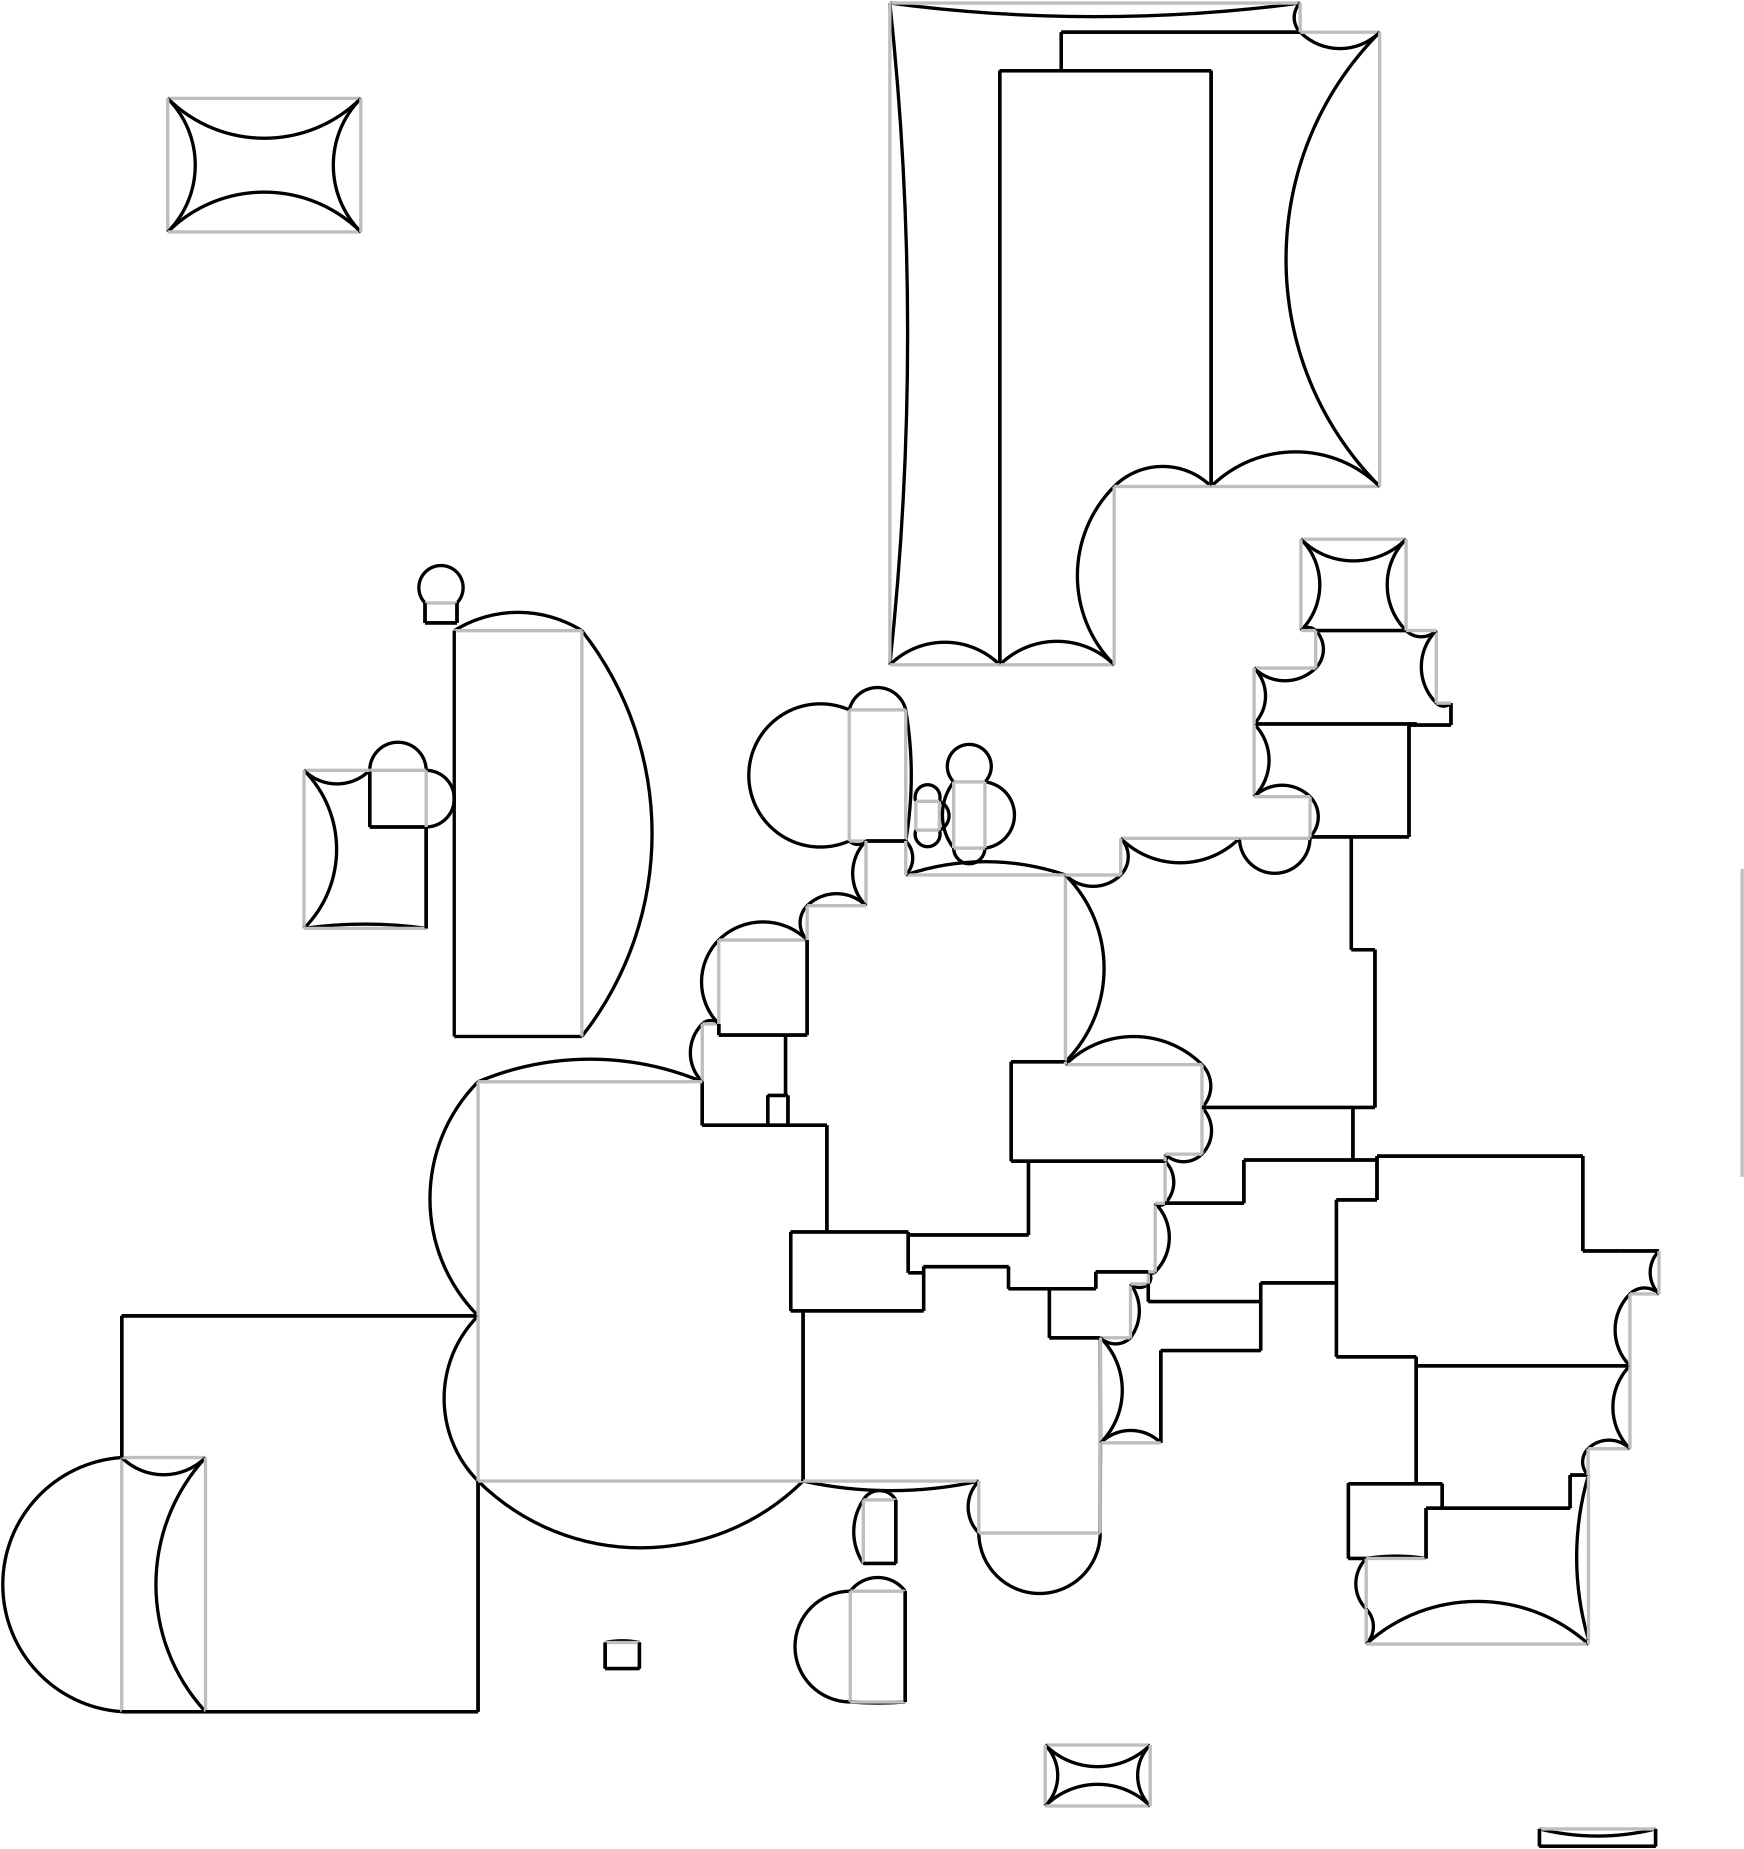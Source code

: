 <?xml version="1.0"?>
<!DOCTYPE ipe SYSTEM "ipe.dtd">
<ipe version="70005" creator="Ipe 7.1.1">
<info created="D:20110803231932" modified="D:20120926124458"/>
<ipestyle name="basic">
<pen name="heavier" value="0.8"/>
<pen name="fat" value="1.2"/>
<pen name="ultrafat" value="2"/>
<color name="red" value="1 0 0"/>
<color name="green" value="0 1 0"/>
<color name="blue" value="0 0 1"/>
<color name="yellow" value="1 1 0"/>
<color name="orange" value="1 0.647 0"/>
<color name="gold" value="1 0.843 0"/>
<color name="purple" value="0.627 0.125 0.941"/>
<color name="gray" value="0.745"/>
<color name="lightblue" value="0.678 0.847 0.902"/>
<color name="lightcyan" value="0.878 1 1"/>
<color name="lightgray" value="0.827"/>
<color name="lightgreen" value="0.565 0.933 0.565"/>
<color name="lightyellow" value="1 1 0.878"/>
<dashstyle name="dashed" value="[4] 0"/>
<dashstyle name="dotted" value="[1 3] 0"/>
<dashstyle name="dash dotted" value="[4 2 1 2] 0"/>
<dashstyle name="dash dot dotted" value="[4 2 1 2 1 2] 0"/>
</ipestyle>
<page>
<layer name="alpha"/>
<layer name="beta"/>
<view layers="alpha beta" active="beta"/>
<path layer="beta" stroke="black" pen="fat">
10.823 51.0444 m
40.9729 51.0444 l
</path>
<path stroke="black" pen="fat">
120.001 450.159 m
120.001 443.004 l
</path>
<path stroke="black" pen="fat">
120.001 443.004 m
131.508 443.004 l
</path>
<path stroke="black" pen="fat">
131.508 443.004 m
131.508 450.159 l
</path>
<path stroke="black" pen="fat">
139.103 193.527 m
10.823 193.527 l
</path>
<path stroke="black" pen="fat">
10.823 193.527 m
10.823 142.538 l
</path>
<path stroke="black" pen="fat">
40.9729 51.0444 m
139.103 51.0444 l
</path>
<path stroke="black" pen="fat">
139.103 51.0444 m
139.103 134.065 l
</path>
<path stroke="black" pen="fat">
184.868 75.9246 m
184.868 66.5732 l
</path>
<path stroke="black" pen="fat">
184.868 66.5732 m
197.194 66.5732 l
</path>
<path stroke="black" pen="fat">
197.194 66.5732 m
197.194 75.9246 l
</path>
<path stroke="black" pen="fat">
277.796 104.388 m
289.459 104.388 l
</path>
<path stroke="black" pen="fat">
289.459 104.388 m
289.459 127.269 l
</path>
<path stroke="black" pen="fat">
292.888 54.5286 m
292.888 94.4125 l
</path>
<path stroke="black" pen="fat">
10.823 51.0444 m
45.8462 0 0 -45.8462 13.8423 96.7911 10.823 142.538 a
</path>
<path layer="alpha" stroke="gray" pen="fat">
10.823 51.0444 m
10.823 142.538 l
</path>
<path layer="beta" stroke="black" pen="fat">
40.9729 51.0444 m
10.823 51.0444 l
</path>
<path stroke="black" pen="fat">
100.094 369.529 m
120.425 369.529 l
</path>
<path stroke="black" pen="fat">
100.094 389.925 m
100.094 369.529 l
</path>
<path stroke="black" pen="fat">
120.425 369.529 m
120.425 333.024 l
</path>
<path stroke="black" pen="fat">
120.425 369.529 m
100.094 369.529 l
</path>
<path stroke="black" pen="fat">
100.094 369.529 m
100.094 389.925 l
</path>
<path stroke="black" pen="fat">
100.094 389.925 m
10.1659 0 0 -10.1659 110.26 389.878 120.425 389.925 a
</path>
<path layer="alpha" stroke="gray" pen="fat">
100.094 389.925 m
120.425 389.925 l
</path>
<path layer="beta" stroke="black" pen="fat">
120.425 389.925 m
10.1986 0 0 -10.1986 120.345 379.727 120.425 369.529 a
</path>
<path layer="alpha" stroke="gray" pen="fat">
120.425 389.925 m
120.425 369.529 l
</path>
<path layer="beta" stroke="black" pen="fat">
120.001 450.159 m
-7.97745 0 0 7.97745 125.755 455.685 131.508 450.159 a
</path>
<path layer="alpha" stroke="gray" pen="fat">
120.001 450.159 m
131.508 450.159 l
</path>
<path layer="beta" stroke="black" pen="fat">
120.001 443.004 m
120.001 450.159 l
</path>
<path stroke="black" pen="fat">
131.508 443.004 m
120.001 443.004 l
</path>
<path stroke="black" pen="fat">
131.508 450.159 m
131.508 443.004 l
</path>
<path stroke="black" pen="fat">
40.9729 142.538 m
21.3927 0 0 -21.3927 25.8979 157.717 10.823 142.538 a
</path>
<path layer="alpha" stroke="gray" pen="fat">
40.9729 142.538 m
10.823 142.538 l
</path>
<path layer="beta" stroke="black" pen="fat">
40.9729 51.0444 m
67.5689 0 0 -67.5689 90.7001 96.7911 40.9729 142.538 a
</path>
<path layer="alpha" stroke="gray" pen="fat">
40.9729 51.0444 m
40.9729 142.538 l
</path>
<path layer="beta" stroke="black" pen="fat">
10.823 193.527 m
139.103 193.527 l
</path>
<path stroke="black" pen="fat">
10.823 142.538 m
10.823 193.527 l
</path>
<path stroke="black" pen="fat">
139.103 51.0444 m
40.9729 51.0444 l
</path>
<path stroke="black" pen="fat">
139.103 134.065 m
139.103 51.0444 l
</path>
<path stroke="black" pen="fat">
130.527 440.205 m
43.2854 0 0 -43.2854 153.495 403.516 176.463 440.205 a
</path>
<path layer="alpha" stroke="gray" pen="fat">
130.527 440.205 m
176.463 440.205 l
</path>
<path stroke="black" pen="fat">
130.527 294.112 m
130.527 440.205 l
</path>
<path stroke="black" pen="fat">
176.463 294.112 m
130.527 294.112 l
</path>
<path layer="beta" stroke="black" pen="fat">
176.463 440.205 m
118.193 0 0 -118.193 83.5445 367.158 176.463 294.112 a
</path>
<path layer="alpha" stroke="gray" pen="fat">
176.463 440.205 m
176.463 294.112 l
</path>
<path layer="beta" stroke="black" pen="fat">
184.868 75.9246 m
29.8627 0 0 -29.8627 191.031 46.7047 197.194 75.9246 a
</path>
<path layer="alpha" stroke="gray" pen="fat">
184.868 75.9246 m
197.194 75.9246 l
</path>
<path layer="beta" stroke="black" pen="fat">
184.868 66.5732 m
184.868 75.9246 l
</path>
<path stroke="black" pen="fat">
197.194 66.5732 m
184.868 66.5732 l
</path>
<path stroke="black" pen="fat">
197.194 75.9246 m
197.194 66.5732 l
</path>
<path stroke="black" pen="fat">
225.759 294.61 m
249.788 294.61 l
</path>
<path stroke="black" pen="fat">
225.759 298.641 m
225.759 294.61 l
</path>
<path stroke="black" pen="fat">
219.821 298.641 m
4.20521 0 0 -4.20521 222.79 295.663 225.759 298.641 a
</path>
<path layer="alpha" stroke="gray" pen="fat">
219.821 298.641 m
225.759 298.641 l
</path>
<path layer="beta" stroke="black" pen="fat">
219.821 277.81 m
14.7646 0 0 -14.7646 230.285 288.226 219.821 298.641 a
</path>
<path layer="alpha" stroke="gray" pen="fat">
219.821 277.81 m
219.821 298.641 l
</path>
<path layer="beta" stroke="black" pen="fat">
219.821 262.137 m
219.821 277.81 l
</path>
<path stroke="black" pen="fat">
243.377 262.137 m
219.821 262.137 l
</path>
<path stroke="black" pen="fat">
243.377 272.887 m
243.377 262.137 l
</path>
<path stroke="black" pen="fat">
249.788 272.887 m
243.377 272.887 l
</path>
<path stroke="black" pen="fat">
249.788 294.61 m
249.788 272.887 l
</path>
<path stroke="black" pen="fat">
243.377 262.137 m
243.377 272.887 l
</path>
<path stroke="black" pen="fat">
243.377 272.887 m
249.788 272.887 l
</path>
<path stroke="black" pen="fat">
249.788 272.887 m
250.649 272.887 l
</path>
<path stroke="black" pen="fat">
250.649 272.887 m
250.649 262.137 l
</path>
<path stroke="black" pen="fat">
250.649 262.137 m
243.377 262.137 l
</path>
<path stroke="black" pen="fat">
249.788 294.61 m
225.759 294.61 l
</path>
<path stroke="black" pen="fat">
225.759 294.61 m
225.759 298.641 l
</path>
<path stroke="black" pen="fat">
225.759 328.832 m
22.6336 0 0 -22.6336 241.665 312.729 257.57 328.832 a
</path>
<path layer="alpha" stroke="gray" pen="fat">
225.759 328.832 m
257.57 328.832 l
</path>
<path layer="beta" stroke="black" pen="fat">
225.759 298.641 m
21.4421 0 0 -21.4421 240.988 313.737 225.759 328.832 a
</path>
<path layer="alpha" stroke="gray" pen="fat">
225.759 298.641 m
225.759 328.832 l
</path>
<path layer="beta" stroke="black" pen="fat">
257.57 294.61 m
249.788 294.61 l
</path>
<path stroke="black" pen="fat">
257.57 328.832 m
257.57 294.61 l
</path>
<path stroke="black" pen="fat">
139.103 134.065 m
42.2668 0 0 -42.2668 169.146 163.796 139.103 193.527 a
</path>
<path layer="alpha" stroke="gray" pen="fat">
139.103 134.065 m
139.103 193.527 l
</path>
<path layer="beta" stroke="black" pen="fat">
219.821 277.81 m
219.821 262.137 l
</path>
<path stroke="black" pen="fat">
219.821 262.137 m
243.377 262.137 l
</path>
<path stroke="black" pen="fat">
243.377 262.137 m
250.649 262.137 l
</path>
<path stroke="black" pen="fat">
250.649 262.137 m
264.668 262.137 l
</path>
<path stroke="black" pen="fat">
264.668 262.137 m
264.668 223.749 l
</path>
<path stroke="black" pen="fat">
139.103 277.81 m
104.249 0 0 -104.249 179.462 181.69 219.821 277.81 a
</path>
<path layer="alpha" stroke="gray" pen="fat">
139.103 277.81 m
219.821 277.81 l
</path>
<path layer="beta" stroke="black" pen="fat">
139.103 193.527 m
59.9351 0 0 -59.9351 181.721 235.668 139.103 277.81 a
</path>
<path layer="alpha" stroke="gray" pen="fat">
139.103 193.527 m
139.103 277.81 l
</path>
<path layer="beta" stroke="black" pen="fat">
256.11 134.065 m
83.1878 0 0 -83.1878 197.607 193.205 139.103 134.065 a
</path>
<path layer="alpha" stroke="gray" pen="fat">
256.11 134.065 m
139.103 134.065 l
</path>
<path layer="beta" stroke="black" pen="fat">
256.11 195.36 m
256.11 134.065 l
</path>
<path stroke="black" pen="fat">
251.638 195.36 m
256.11 195.36 l
</path>
<path stroke="black" pen="fat">
251.638 223.749 m
251.638 195.36 l
</path>
<path stroke="black" pen="fat">
264.668 223.749 m
251.638 223.749 l
</path>
<path stroke="black" pen="fat">
277.796 127.269 m
6.71366 0 0 -6.71366 283.628 123.942 289.459 127.269 a
</path>
<path layer="alpha" stroke="gray" pen="fat">
277.796 127.269 m
289.459 127.269 l
</path>
<path layer="beta" stroke="black" pen="fat">
277.796 104.388 m
20.6713 0 0 -20.6713 295.013 115.829 277.796 127.269 a
</path>
<path layer="alpha" stroke="gray" pen="fat">
277.796 104.388 m
277.796 127.269 l
</path>
<path layer="beta" stroke="black" pen="fat">
289.459 104.388 m
277.796 104.388 l
</path>
<path stroke="black" pen="fat">
289.459 127.269 m
289.459 104.388 l
</path>
<path stroke="black" pen="fat">
273.093 94.4125 m
12.38 0 0 -12.38 282.991 86.9753 292.888 94.4125 a
</path>
<path layer="alpha" stroke="gray" pen="fat">
273.093 94.4125 m
292.888 94.4125 l
</path>
<path layer="beta" stroke="black" pen="fat">
273.093 54.5286 m
19.942 0 0 -19.942 273.13 74.4706 273.093 94.4125 a
</path>
<path layer="alpha" stroke="gray" pen="fat">
273.093 54.5286 m
273.093 94.4125 l
</path>
<path layer="beta" stroke="black" pen="fat">
292.888 54.5286 m
128.013 0 0 -128.013 282.991 182.159 273.093 54.5286 a
</path>
<path layer="alpha" stroke="gray" pen="fat">
292.888 54.5286 m
273.093 54.5286 l
</path>
<path layer="beta" stroke="black" pen="fat">
292.888 94.4125 m
292.888 54.5286 l
</path>
<path stroke="black" pen="fat">
272.72 411.689 m
10.4516 0 0 -10.4516 282.892 409.286 293.063 411.689 a
</path>
<path layer="alpha" stroke="gray" pen="fat">
272.72 411.689 m
293.063 411.689 l
</path>
<path layer="beta" stroke="black" pen="fat">
272.72 364.485 m
-25.7832 0 0 25.7832 262.341 388.087 272.72 411.689 a
</path>
<path layer="alpha" stroke="gray" pen="fat">
272.72 364.485 m
272.72 411.689 l
</path>
<path layer="beta" stroke="black" pen="fat">
278.746 364.485 m
4.28111 0 0 -4.28111 275.733 367.527 272.72 364.485 a
</path>
<path layer="alpha" stroke="gray" pen="fat">
278.746 364.485 m
272.72 364.485 l
</path>
<path layer="beta" stroke="black" pen="fat">
293.063 411.689 m
140.358 0 0 -140.358 154.704 388.087 293.063 364.485 a
</path>
<path layer="alpha" stroke="gray" pen="fat">
293.063 411.689 m
293.063 364.485 l
</path>
<path layer="beta" stroke="black" pen="fat">
293.063 364.485 m
278.746 364.485 l
</path>
<path stroke="black" pen="fat">
256.11 195.36 m
251.638 195.36 l
</path>
<path stroke="black" pen="fat">
251.638 195.36 m
251.638 223.749 l
</path>
<path stroke="black" pen="fat">
251.638 223.749 m
264.668 223.749 l
</path>
<path stroke="black" pen="fat">
293.966 209.063 m
299.492 209.063 l
</path>
<path stroke="black" pen="fat">
293.966 222.672 m
293.966 209.063 l
</path>
<path stroke="black" pen="fat">
293.966 223.749 m
293.966 222.672 l
</path>
<path stroke="black" pen="fat">
264.668 223.749 m
293.966 223.749 l
</path>
<path stroke="black" pen="fat">
299.492 195.36 m
256.11 195.36 l
</path>
<path stroke="black" pen="fat">
299.492 209.063 m
299.492 195.36 l
</path>
<path stroke="black" pen="fat">
296.691 378.771 m
-4.49029 0 0 4.49029 300.93 380.253 305.169 378.771 a
</path>
<path layer="alpha" stroke="gray" pen="fat">
296.691 378.771 m
305.169 378.771 l
</path>
<path stroke="gray" pen="fat">
296.691 368.403 m
296.691 378.771 l
</path>
<path layer="beta" stroke="black" pen="fat">
305.169 368.403 m
-4.49029 0 0 4.49029 300.93 366.922 296.691 368.403 a
</path>
<path layer="alpha" stroke="gray" pen="fat">
305.169 368.403 m
296.691 368.403 l
</path>
<path layer="beta" stroke="black" pen="fat">
305.169 378.771 m
5.59566 0 0 -5.59566 303.062 373.587 305.169 368.403 a
</path>
<path layer="alpha" stroke="gray" pen="fat">
305.169 378.771 m
305.169 368.403 l
</path>
<path layer="beta" stroke="black" pen="fat">
310.314 385.768 m
-7.92464 0 0 7.92464 315.943 391.347 321.571 385.768 a
</path>
<path layer="alpha" stroke="gray" pen="fat">
310.314 385.768 m
321.571 385.768 l
</path>
<path layer="beta" stroke="black" pen="fat">
310.314 361.919 m
19.5769 0 0 -19.5769 325.84 373.843 310.314 385.768 a
</path>
<path layer="alpha" stroke="gray" pen="fat">
310.314 361.919 m
310.314 385.768 l
</path>
<path layer="beta" stroke="black" pen="fat">
321.571 361.919 m
5.62845 0 0 -5.62845 315.943 361.922 310.314 361.919 a
</path>
<path layer="alpha" stroke="gray" pen="fat">
321.571 361.919 m
310.314 361.919 l
</path>
<path layer="beta" stroke="black" pen="fat">
321.571 385.768 m
12.0029 0 0 -12.0029 320.203 373.843 321.571 361.919 a
</path>
<path layer="alpha" stroke="gray" pen="fat">
321.571 385.768 m
321.571 361.919 l
</path>
<path layer="beta" stroke="black" pen="fat">
249.788 272.887 m
249.788 294.61 l
</path>
<path stroke="black" pen="fat">
250.649 272.887 m
249.788 272.887 l
</path>
<path stroke="black" pen="fat">
250.649 262.137 m
250.649 272.887 l
</path>
<path stroke="black" pen="fat">
249.788 294.61 m
257.57 294.61 l
</path>
<path stroke="black" pen="fat">
257.57 294.61 m
257.57 328.832 l
</path>
<path stroke="black" pen="fat">
264.668 262.137 m
250.649 262.137 l
</path>
<path stroke="black" pen="fat">
264.668 223.749 m
264.668 262.137 l
</path>
<path stroke="black" pen="fat">
278.746 364.485 m
293.063 364.485 l
</path>
<path stroke="black" pen="fat">
293.966 222.672 m
293.966 223.749 l
</path>
<path stroke="black" pen="fat">
293.966 223.749 m
264.668 223.749 l
</path>
<path stroke="black" pen="fat">
293.063 352.243 m
88.511 0 0 -88.511 321.808 268.529 350.552 352.243 a
</path>
<path layer="alpha" stroke="gray" pen="fat">
293.063 352.243 m
350.552 352.243 l
</path>
<path layer="beta" stroke="black" pen="fat">
293.063 364.485 m
8.71215 0 0 -8.71215 286.864 358.364 293.063 352.243 a
</path>
<path layer="alpha" stroke="gray" pen="fat">
293.063 364.485 m
293.063 352.243 l
</path>
<path layer="beta" stroke="black" pen="fat">
278.746 341.185 m
16.5443 0 0 -16.5443 290.493 352.835 278.746 364.485 a
</path>
<path layer="alpha" stroke="gray" pen="fat">
278.746 341.185 m
278.746 364.485 l
</path>
<path layer="beta" stroke="black" pen="fat">
257.57 341.185 m
15.0772 0 0 -15.0772 268.158 330.451 278.746 341.185 a
</path>
<path layer="alpha" stroke="gray" pen="fat">
257.57 341.185 m
278.746 341.185 l
</path>
<path layer="beta" stroke="black" pen="fat">
257.57 328.832 m
8.78512 0 0 -8.78512 263.818 335.008 257.57 341.185 a
</path>
<path layer="alpha" stroke="gray" pen="fat">
257.57 328.832 m
257.57 341.185 l
</path>
<path layer="beta" stroke="black" pen="fat">
337.248 222.672 m
293.966 222.672 l
</path>
<path stroke="black" pen="fat">
337.248 249.207 m
337.248 222.672 l
</path>
<path stroke="black" pen="fat">
331.045 249.207 m
337.248 249.207 l
</path>
<path stroke="black" pen="fat">
331.045 285.011 m
331.045 249.207 l
</path>
<path stroke="black" pen="fat">
350.552 285.011 m
331.045 285.011 l
</path>
<path stroke="black" pen="fat">
350.552 352.243 m
47.5684 0 0 -47.5684 316.896 318.627 350.552 285.011 a
</path>
<path layer="alpha" stroke="gray" pen="fat">
350.552 352.243 m
350.552 285.011 l
</path>
<path layer="beta" stroke="black" pen="fat">
256.11 134.065 m
256.11 195.36 l
</path>
<path stroke="black" pen="fat">
256.11 195.36 m
299.492 195.36 l
</path>
<path stroke="black" pen="fat">
299.492 195.36 m
299.492 209.063 l
</path>
<path stroke="black" pen="fat">
344.788 185.644 m
363.075 185.644 l
</path>
<path stroke="black" pen="fat">
344.788 203.326 m
344.788 185.644 l
</path>
<path stroke="black" pen="fat">
330.055 203.326 m
344.788 203.326 l
</path>
<path stroke="black" pen="fat">
330.055 211.258 m
330.055 203.326 l
</path>
<path stroke="black" pen="fat">
299.492 211.258 m
330.055 211.258 l
</path>
<path stroke="black" pen="fat">
299.492 209.063 m
299.492 211.258 l
</path>
<path stroke="black" pen="fat">
319.378 134.065 m
146.558 0 0 -146.558 287.744 277.168 256.11 134.065 a
</path>
<path layer="alpha" stroke="gray" pen="fat">
319.378 134.065 m
256.11 134.065 l
</path>
<path layer="beta" stroke="black" pen="fat">
319.378 115.362 m
13.2709 0 0 -13.2709 328.794 124.714 319.378 134.065 a
</path>
<path layer="alpha" stroke="gray" pen="fat">
319.378 115.362 m
319.378 134.065 l
</path>
<path layer="beta" stroke="black" pen="fat">
363.075 115.362 m
21.8486 0 0 -21.8486 341.226 115.441 319.378 115.362 a
</path>
<path layer="alpha" stroke="gray" pen="fat">
363.075 115.362 m
319.378 115.362 l
</path>
<path layer="beta" stroke="black" pen="fat">
363.075 185.644 m
6236.23 0 0 -6236.23 -5873.05 150.503 363.075 115.362 a
</path>
<path layer="alpha" stroke="gray" pen="fat">
363.075 185.644 m
363.075 115.362 l
</path>
<path layer="beta" stroke="black" pen="fat">
363.075 185.644 m
344.788 185.644 l
</path>
<path stroke="black" pen="fat">
344.788 185.644 m
344.788 203.326 l
</path>
<path stroke="black" pen="fat">
361.471 209.366 m
380.404 209.366 l
</path>
<path stroke="black" pen="fat">
361.471 203.326 m
361.471 209.366 l
</path>
<path stroke="black" pen="fat">
344.788 203.326 m
361.471 203.326 l
</path>
<path stroke="black" pen="fat">
363.207 185.644 m
-0.0714694 0 0 0.0714694 363.141 185.617 363.075 185.644 a
</path>
<path layer="alpha" stroke="gray" pen="fat">
363.207 185.644 m
363.075 185.644 l
</path>
<path layer="beta" stroke="black" pen="fat">
373.973 185.644 m
7.66665 0 0 -7.66665 368.59 191.103 363.207 185.644 a
</path>
<path layer="alpha" stroke="gray" pen="fat">
373.973 185.644 m
363.207 185.644 l
</path>
<path layer="beta" stroke="black" pen="fat">
373.973 205.052 m
16.3525 0 0 -16.3525 360.811 195.348 373.973 185.644 a
</path>
<path layer="alpha" stroke="gray" pen="fat">
373.973 205.052 m
373.973 185.644 l
</path>
<path layer="beta" stroke="black" pen="fat">
380.404 205.052 m
4.55456 0 0 -4.55456 377.189 208.277 373.973 205.052 a
</path>
<path layer="alpha" stroke="gray" pen="fat">
380.404 205.052 m
373.973 205.052 l
</path>
<path layer="beta" stroke="black" pen="fat">
380.404 209.366 m
3.05231 0 0 -3.05231 378.245 207.209 380.404 205.052 a
</path>
<path layer="alpha" stroke="gray" pen="fat">
380.404 209.366 m
380.404 205.052 l
</path>
<path layer="beta" stroke="black" pen="fat">
299.492 209.063 m
293.966 209.063 l
</path>
<path stroke="black" pen="fat">
293.966 209.063 m
293.966 222.672 l
</path>
<path stroke="black" pen="fat">
293.966 222.672 m
337.248 222.672 l
</path>
<path stroke="black" pen="fat">
337.248 222.672 m
337.248 249.207 l
</path>
<path stroke="black" pen="fat">
344.788 203.326 m
330.055 203.326 l
</path>
<path stroke="black" pen="fat">
330.055 203.326 m
330.055 211.258 l
</path>
<path stroke="black" pen="fat">
330.055 211.258 m
299.492 211.258 l
</path>
<path stroke="black" pen="fat">
299.492 211.258 m
299.492 209.063 l
</path>
<path stroke="black" pen="fat">
380.404 209.366 m
361.471 209.366 l
</path>
<path stroke="black" pen="fat">
361.471 209.366 m
361.471 203.326 l
</path>
<path stroke="black" pen="fat">
361.471 203.326 m
344.788 203.326 l
</path>
<path stroke="black" pen="fat">
337.248 249.207 m
386.431 249.207 l
</path>
<path stroke="black" pen="fat">
382.859 209.366 m
1.74062 0 0 -1.74062 381.631 210.6 380.404 209.366 a
</path>
<path layer="alpha" stroke="gray" pen="fat">
382.859 209.366 m
380.404 209.366 l
</path>
<path layer="beta" stroke="black" pen="fat">
382.859 234.082 m
17.541 0 0 -17.541 370.41 221.724 382.859 209.366 a
</path>
<path layer="alpha" stroke="gray" pen="fat">
382.859 234.082 m
382.859 209.366 l
</path>
<path layer="beta" stroke="black" pen="fat">
386.431 234.082 m
2.52812 0 0 -2.52812 384.645 235.871 382.859 234.082 a
</path>
<path layer="alpha" stroke="gray" pen="fat">
386.431 234.082 m
382.859 234.082 l
</path>
<path layer="beta" stroke="black" pen="fat">
386.431 249.207 m
10.7069 0 0 -10.7069 378.852 241.645 386.431 234.082 a
</path>
<path layer="alpha" stroke="gray" pen="fat">
386.431 249.207 m
386.431 234.082 l
</path>
<path layer="beta" stroke="black" pen="fat">
337.248 249.207 m
331.045 249.207 l
</path>
<path stroke="black" pen="fat">
331.045 249.207 m
331.045 285.011 l
</path>
<path stroke="black" pen="fat">
331.045 285.011 m
350.552 285.011 l
</path>
<path stroke="black" pen="fat">
386.431 249.207 m
337.248 249.207 l
</path>
<path stroke="black" pen="fat">
350.552 283.981 m
34.9011 0 0 -34.9011 375.127 259.199 399.702 283.981 a
</path>
<path layer="alpha" stroke="gray" pen="fat">
350.552 283.981 m
399.702 283.981 l
</path>
<path layer="beta" stroke="black" pen="fat">
350.552 285.011 m
0.728799 0 0 -0.728799 350.037 284.496 350.552 283.981 a
</path>
<path layer="alpha" stroke="gray" pen="fat">
350.552 285.011 m
350.552 283.981 l
</path>
<path layer="beta" stroke="black" pen="fat">
399.702 283.981 m
10.9275 0 0 -10.9275 391.965 276.265 399.702 268.548 a
</path>
<path layer="alpha" stroke="gray" pen="fat">
399.702 283.981 m
399.702 268.548 l
</path>
<path layer="beta" stroke="black" pen="fat">
386.431 251.768 m
1.81984 0 0 -1.81984 385.138 250.488 386.431 249.207 a
</path>
<path layer="alpha" stroke="gray" pen="fat">
386.431 251.768 m
386.431 249.207 l
</path>
<path layer="beta" stroke="black" pen="fat">
399.702 251.768 m
9.385 0 0 -9.385 393.066 258.405 386.431 251.768 a
</path>
<path layer="alpha" stroke="gray" pen="fat">
399.702 251.768 m
386.431 251.768 l
</path>
<path layer="beta" stroke="black" pen="fat">
399.702 268.548 m
11.9152 0 0 -11.9152 391.241 260.158 399.702 251.768 a
</path>
<path layer="alpha" stroke="gray" pen="fat">
399.702 268.548 m
399.702 251.768 l
</path>
<path layer="beta" stroke="black" pen="fat">
349.07 641.814 m
403.007 641.814 l
</path>
<path stroke="black" pen="fat">
403.007 641.814 m
403.007 492.108 l
</path>
<path stroke="black" pen="fat">
326.904 641.814 m
349.07 641.814 l
</path>
<path stroke="black" pen="fat">
326.904 427.907 m
326.904 641.814 l
</path>
<path stroke="black" pen="fat">
380.404 198.69 m
420.827 198.69 l
</path>
<path stroke="black" pen="fat">
380.404 205.052 m
380.404 198.69 l
</path>
<path stroke="black" pen="fat">
384.879 181.044 m
384.879 147.812 l
</path>
<path stroke="black" pen="fat">
420.827 181.044 m
384.879 181.044 l
</path>
<path stroke="black" pen="fat">
420.827 198.69 m
420.827 181.044 l
</path>
<path stroke="black" pen="fat">
384.879 147.812 m
384.879 181.044 l
</path>
<path stroke="black" pen="fat">
384.879 181.044 m
420.827 181.044 l
</path>
<path stroke="black" pen="fat">
349.07 641.814 m
326.904 641.814 l
</path>
<path stroke="black" pen="fat">
326.904 641.814 m
326.904 427.907 l
</path>
<path stroke="black" pen="fat">
349.07 655.657 m
349.07 641.814 l
</path>
<path stroke="black" pen="fat">
435.064 655.657 m
349.07 655.657 l
</path>
<path stroke="black" pen="fat">
399.702 268.548 m
454.041 268.548 l
</path>
<path stroke="black" pen="fat">
414.779 234.082 m
386.431 234.082 l
</path>
<path stroke="black" pen="fat">
414.779 249.636 m
414.779 234.082 l
</path>
<path stroke="black" pen="fat">
454.041 249.636 m
414.779 249.636 l
</path>
<path stroke="black" pen="fat">
454.041 268.548 m
454.041 249.636 l
</path>
<path stroke="black" pen="fat">
452.429 106.189 m
458.832 106.189 l
</path>
<path stroke="black" pen="fat">
452.429 133.096 m
452.429 106.189 l
</path>
<path stroke="black" pen="fat">
452.429 133.301 m
452.429 133.096 l
</path>
<path stroke="black" pen="fat">
454.041 268.548 m
399.702 268.548 l
</path>
<path stroke="black" pen="fat">
453.487 325.356 m
461.971 325.356 l
</path>
<path stroke="black" pen="fat">
453.487 365.969 m
453.487 325.356 l
</path>
<path stroke="black" pen="fat">
438.607 365.969 m
453.487 365.969 l
</path>
<path stroke="black" pen="fat">
461.971 268.548 m
454.041 268.548 l
</path>
<path stroke="black" pen="fat">
461.971 325.356 m
461.971 268.548 l
</path>
<path stroke="black" pen="fat">
420.827 198.69 m
380.404 198.69 l
</path>
<path stroke="black" pen="fat">
380.404 198.69 m
380.404 205.052 l
</path>
<path stroke="black" pen="fat">
386.431 234.082 m
414.779 234.082 l
</path>
<path stroke="black" pen="fat">
414.779 234.082 m
414.779 249.636 l
</path>
<path stroke="black" pen="fat">
414.779 249.636 m
454.041 249.636 l
</path>
<path stroke="black" pen="fat">
454.041 249.636 m
462.717 249.636 l
</path>
<path stroke="black" pen="fat">
420.827 205.403 m
420.827 198.69 l
</path>
<path stroke="black" pen="fat">
448.116 205.403 m
420.827 205.403 l
</path>
<path stroke="black" pen="fat">
448.116 235.299 m
448.116 205.403 l
</path>
<path stroke="black" pen="fat">
462.717 235.299 m
448.116 235.299 l
</path>
<path stroke="black" pen="fat">
462.717 249.636 m
462.717 235.299 l
</path>
<path stroke="black" pen="fat">
403.007 641.814 m
349.07 641.814 l
</path>
<path stroke="black" pen="fat">
403.007 492.108 m
403.007 641.814 l
</path>
<path stroke="black" pen="fat">
349.07 641.814 m
349.07 655.657 l
</path>
<path stroke="black" pen="fat">
349.07 655.657 m
435.064 655.657 l
</path>
<path stroke="black" pen="fat">
473.179 440.254 m
440.645 440.254 l
</path>
<path stroke="black" pen="fat">
420.827 181.044 m
420.827 198.69 l
</path>
<path stroke="black" pen="fat">
452.429 133.096 m
452.429 133.301 l
</path>
<path stroke="black" pen="fat">
420.827 198.69 m
420.827 205.403 l
</path>
<path stroke="black" pen="fat">
420.827 205.403 m
448.116 205.403 l
</path>
<path stroke="black" pen="fat">
448.116 178.789 m
476.834 178.789 l
</path>
<path stroke="black" pen="fat">
448.116 205.403 m
448.116 178.789 l
</path>
<path stroke="black" pen="fat">
476.834 178.789 m
476.834 175.56 l
</path>
<path stroke="black" pen="fat">
476.834 133.096 m
452.429 133.096 l
</path>
<path stroke="black" pen="fat">
476.834 175.56 m
476.834 133.096 l
</path>
<path stroke="black" pen="fat">
453.487 365.969 m
438.607 365.969 l
</path>
<path stroke="black" pen="fat">
418.464 406.627 m
477.002 406.627 l
</path>
<path stroke="black" pen="fat">
477.002 406.627 m
477.002 406.216 l
</path>
<path stroke="black" pen="fat">
474.224 365.969 m
453.487 365.969 l
</path>
<path stroke="black" pen="fat">
474.224 406.216 m
474.224 365.969 l
</path>
<path stroke="black" pen="fat">
477.002 406.216 m
474.224 406.216 l
</path>
<path stroke="black" pen="fat">
458.832 106.189 m
452.429 106.189 l
</path>
<path stroke="black" pen="fat">
452.429 106.189 m
452.429 133.096 l
</path>
<path stroke="black" pen="fat">
452.429 133.096 m
476.834 133.096 l
</path>
<path stroke="black" pen="fat">
476.834 133.096 m
486.197 133.096 l
</path>
<path stroke="black" pen="fat">
486.197 133.096 m
486.197 124.285 l
</path>
<path stroke="black" pen="fat">
480.371 124.285 m
480.371 106.189 l
</path>
<path stroke="black" pen="fat">
486.197 124.285 m
480.371 124.285 l
</path>
<path stroke="black" pen="fat">
440.645 440.254 m
473.179 440.254 l
</path>
<path stroke="black" pen="fat">
477.002 406.627 m
418.464 406.627 l
</path>
<path stroke="black" pen="fat">
477.002 406.216 m
477.002 406.627 l
</path>
<path stroke="black" pen="fat">
489.332 406.216 m
477.002 406.216 l
</path>
<path stroke="black" pen="fat">
489.332 414.121 m
489.332 406.216 l
</path>
<path stroke="black" pen="fat">
461.971 325.356 m
453.487 325.356 l
</path>
<path stroke="black" pen="fat">
453.487 325.356 m
453.487 365.969 l
</path>
<path stroke="black" pen="fat">
453.487 365.969 m
474.224 365.969 l
</path>
<path stroke="black" pen="fat">
474.224 365.969 m
474.224 406.216 l
</path>
<path stroke="black" pen="fat">
474.224 406.216 m
477.002 406.216 l
</path>
<path stroke="black" pen="fat">
477.002 406.216 m
489.332 406.216 l
</path>
<path stroke="black" pen="fat">
489.332 406.216 m
489.332 414.121 l
</path>
<path stroke="black" pen="fat">
458.832 87.9914 m
12.9358 0 0 -12.9358 468.027 97.0903 458.832 106.189 a
</path>
<path layer="alpha" stroke="gray" pen="fat">
458.832 87.9914 m
458.832 106.189 l
</path>
<path layer="beta" stroke="black" pen="fat">
458.832 106.189 m
68.0298 0 0 -68.0298 469.602 39.0171 480.371 106.189 a
</path>
<path layer="alpha" stroke="gray" pen="fat">
458.832 106.189 m
480.371 106.189 l
</path>
<path layer="beta" stroke="black" pen="fat">
480.371 106.189 m
480.371 124.285 l
</path>
<path stroke="black" pen="fat">
480.371 124.285 m
486.197 124.285 l
</path>
<path stroke="black" pen="fat">
532.236 136.231 m
538.695 136.231 l
</path>
<path stroke="black" pen="fat">
532.236 124.285 m
532.236 136.231 l
</path>
<path stroke="black" pen="fat">
486.197 124.285 m
532.236 124.285 l
</path>
<path stroke="black" pen="fat">
536.801 251.044 m
514.209 251.044 l
</path>
<path stroke="black" pen="fat">
536.801 216.903 m
536.801 251.044 l
</path>
<path stroke="black" pen="fat">
550.396 216.903 m
536.801 216.903 l
</path>
<path stroke="black" pen="fat">
476.834 133.096 m
476.834 175.56 l
</path>
<path stroke="black" pen="fat">
486.197 133.096 m
476.834 133.096 l
</path>
<path stroke="black" pen="fat">
486.197 124.285 m
486.197 133.096 l
</path>
<path stroke="black" pen="fat">
538.695 136.231 m
532.236 136.231 l
</path>
<path stroke="black" pen="fat">
532.236 136.231 m
532.236 124.285 l
</path>
<path stroke="black" pen="fat">
532.236 124.285 m
486.197 124.285 l
</path>
<path stroke="black" pen="fat">
476.834 175.56 m
553.78 175.56 l
</path>
<path stroke="black" pen="fat">
521.205 2.5632 m
521.205 8.8264 l
</path>
<path stroke="black" pen="fat">
562.992 2.5632 m
521.205 2.5632 l
</path>
<path stroke="black" pen="fat">
562.992 8.8264 m
562.992 2.5632 l
</path>
<path stroke="black" pen="fat">
448.116 205.403 m
448.116 235.299 l
</path>
<path stroke="black" pen="fat">
448.116 235.299 m
462.717 235.299 l
</path>
<path stroke="black" pen="fat">
462.717 235.299 m
462.717 249.636 l
</path>
<path stroke="black" pen="fat">
476.834 178.789 m
448.116 178.789 l
</path>
<path stroke="black" pen="fat">
448.116 178.789 m
448.116 205.403 l
</path>
<path stroke="black" pen="fat">
476.834 175.56 m
476.834 178.789 l
</path>
<path stroke="black" pen="fat">
514.209 251.044 m
536.801 251.044 l
</path>
<path stroke="black" pen="fat">
536.801 251.044 m
536.801 216.903 l
</path>
<path stroke="black" pen="fat">
536.801 216.903 m
550.396 216.903 l
</path>
<path stroke="black" pen="fat">
553.78 175.56 m
476.834 175.56 l
</path>
<path stroke="black" pen="fat">
550.396 216.903 m
564.248 216.903 l
</path>
<path stroke="black" pen="fat">
462.717 251.044 m
514.209 251.044 l
</path>
<path stroke="black" pen="fat">
462.717 249.636 m
462.717 251.044 l
</path>
<path stroke="black" pen="fat">
454.041 249.636 m
454.041 268.548 l
</path>
<path stroke="black" pen="fat">
454.041 268.548 m
461.971 268.548 l
</path>
<path stroke="black" pen="fat">
461.971 268.548 m
461.971 325.356 l
</path>
<path stroke="black" pen="fat">
462.717 249.636 m
454.041 249.636 l
</path>
<path stroke="black" pen="fat">
564.248 216.903 m
550.396 216.903 l
</path>
<path stroke="black" pen="fat">
514.209 251.044 m
462.717 251.044 l
</path>
<path stroke="black" pen="fat">
462.717 251.044 m
462.717 249.636 l
</path>
<path stroke="black" pen="fat">
96.909 631.81 m
49.3387 0 0 -49.3387 62.1387 666.814 27.3684 631.81 a
</path>
<path layer="alpha" stroke="gray" pen="fat">
96.909 631.81 m
27.3684 631.81 l
</path>
<path layer="beta" stroke="black" pen="fat">
27.3684 631.81 m
34.0656 0 0 -34.0656 3.22195 607.78 27.3684 583.751 a
</path>
<path layer="alpha" stroke="gray" pen="fat">
27.3684 631.81 m
27.3684 583.751 l
</path>
<path layer="beta" stroke="black" pen="fat">
27.3684 583.751 m
49.3387 0 0 -49.3387 62.1387 548.746 96.909 583.751 a
</path>
<path layer="alpha" stroke="gray" pen="fat">
27.3684 583.751 m
96.909 583.751 l
</path>
<path layer="beta" stroke="black" pen="fat">
96.909 583.751 m
34.0656 0 0 -34.0656 121.055 607.78 96.909 631.81 a
</path>
<path layer="alpha" stroke="gray" pen="fat">
96.909 583.751 m
96.909 631.81 l
</path>
<path layer="beta" stroke="black" pen="fat">
100.094 389.925 m
16.7528 0 0 -16.7528 88.2606 401.784 76.4275 389.925 a
</path>
<path layer="alpha" stroke="gray" pen="fat">
100.094 389.925 m
76.4275 389.925 l
</path>
<path layer="beta" stroke="black" pen="fat">
76.4275 389.925 m
40.3251 0 0 -40.3251 47.8497 361.475 76.4275 333.024 a
</path>
<path layer="alpha" stroke="gray" pen="fat">
76.4275 389.925 m
76.4275 333.024 l
</path>
<path layer="beta" stroke="black" pen="fat">
76.4275 333.024 m
157.589 0 0 -157.589 98.4264 176.979 120.425 333.024 a
</path>
<path layer="alpha" stroke="gray" pen="fat">
76.4275 333.024 m
120.425 333.024 l
</path>
<path layer="beta" stroke="black" pen="fat">
120.425 333.024 m
120.425 369.529 l
</path>
<path stroke="black" pen="fat">
381.063 39.0562 m
26.7688 0 0 -26.7688 362.163 58.013 343.263 39.0562 a
</path>
<path layer="alpha" stroke="gray" pen="fat">
381.063 39.0562 m
343.263 39.0562 l
</path>
<path layer="beta" stroke="black" pen="fat">
343.263 39.0562 m
15.6177 0 0 -15.6177 332.165 28.068 343.263 17.0797 a
</path>
<path layer="alpha" stroke="gray" pen="fat">
343.263 39.0562 m
343.263 17.0797 l
</path>
<path layer="beta" stroke="black" pen="fat">
343.263 17.0797 m
26.7688 0 0 -26.7688 362.163 -1.87711 381.063 17.0797 a
</path>
<path layer="alpha" stroke="gray" pen="fat">
343.263 17.0797 m
381.063 17.0797 l
</path>
<path layer="beta" stroke="black" pen="fat">
381.063 17.0797 m
15.6177 0 0 -15.6177 392.161 28.068 381.063 39.0562 a
</path>
<path layer="alpha" stroke="gray" pen="fat">
381.063 17.0797 m
381.063 39.0562 l
</path>
<path layer="beta" stroke="black" pen="fat">
326.904 427.907 m
29.2972 0 0 -29.2972 347.498 407.069 368.091 427.907 a
</path>
<path layer="alpha" stroke="gray" pen="fat">
326.904 427.907 m
368.091 427.907 l
</path>
<path layer="beta" stroke="black" pen="fat">
368.091 427.907 m
45.5412 0 0 -45.5412 400.395 460.008 368.091 492.108 a
</path>
<path layer="alpha" stroke="gray" pen="fat">
368.091 427.907 m
368.091 492.108 l
</path>
<path layer="beta" stroke="black" pen="fat">
368.091 492.108 m
24.7301 0 0 -24.7301 385.549 474.593 403.007 492.108 a
</path>
<path layer="alpha" stroke="gray" pen="fat">
368.091 492.108 m
403.007 492.108 l
</path>
<path layer="beta" stroke="black" pen="fat">
363.207 185.644 m
26.8075 0 0 -26.8075 344.211 166.728 363.207 147.812 a
</path>
<path layer="alpha" stroke="gray" pen="fat">
363.207 185.644 m
363.207 147.812 l
</path>
<path layer="beta" stroke="black" pen="fat">
363.207 147.812 m
15.3584 0 0 -15.3584 374.043 136.929 384.879 147.812 a
</path>
<path layer="alpha" stroke="gray" pen="fat">
363.207 147.812 m
384.879 147.812 l
</path>
<path layer="beta" stroke="black" pen="fat">
435.064 666.145 m
559.813 0 0 -559.813 361.203 1221.06 287.342 666.145 a
</path>
<path layer="alpha" stroke="gray" pen="fat">
435.064 666.145 m
287.342 666.145 l
</path>
<path layer="beta" stroke="black" pen="fat">
287.342 666.145 m
1111.34 0 0 -1111.34 -817.599 547.026 287.342 427.907 a
</path>
<path layer="alpha" stroke="gray" pen="fat">
287.342 666.145 m
287.342 427.907 l
</path>
<path layer="beta" stroke="black" pen="fat">
287.342 427.907 m
28.1307 0 0 -28.1307 307.123 407.906 326.904 427.907 a
</path>
<path layer="alpha" stroke="gray" pen="fat">
287.342 427.907 m
326.904 427.907 l
</path>
<path layer="beta" stroke="black" pen="fat">
435.064 655.657 m
7.43481 0 0 -7.43481 440.334 660.901 435.064 666.145 a
</path>
<path layer="alpha" stroke="gray" pen="fat">
435.064 655.657 m
435.064 666.145 l
</path>
<path layer="beta" stroke="black" pen="fat">
438.607 365.969 m
0.371222 0 0 -0.371222 438.344 365.707 438.607 365.445 a
</path>
<path layer="alpha" stroke="gray" pen="fat">
438.607 365.969 m
438.607 365.445 l
</path>
<path layer="beta" stroke="black" pen="fat">
438.607 365.445 m
12.7037 0 0 -12.7037 425.904 365.554 413.2 365.445 a
</path>
<path layer="alpha" stroke="gray" pen="fat">
438.607 365.445 m
413.2 365.445 l
</path>
<path layer="beta" stroke="black" pen="fat">
413.2 365.445 m
30.3565 0 0 -30.3565 391.824 386.999 370.447 365.445 a
</path>
<path layer="alpha" stroke="gray" pen="fat">
413.2 365.445 m
370.447 365.445 l
</path>
<path layer="beta" stroke="black" pen="fat">
370.447 365.445 m
9.36832 0 0 -9.36832 363.8 358.844 370.447 352.243 a
</path>
<path layer="alpha" stroke="gray" pen="fat">
370.447 365.445 m
370.447 352.243 l
</path>
<path layer="beta" stroke="black" pen="fat">
370.447 352.243 m
14.1383 0 0 -14.1383 360.5 362.29 350.552 352.243 a
</path>
<path layer="alpha" stroke="gray" pen="fat">
370.447 352.243 m
350.552 352.243 l
</path>
<path layer="beta" stroke="black" pen="fat">
463.697 655.657 m
20.2902 0 0 -20.2902 449.381 670.035 435.064 655.657 a
</path>
<path layer="alpha" stroke="gray" pen="fat">
463.697 655.657 m
435.064 655.657 l
</path>
<path layer="beta" stroke="black" pen="fat">
403.007 492.108 m
43.157 0 0 -43.157 433.352 461.422 463.697 492.108 a
</path>
<path layer="alpha" stroke="gray" pen="fat">
403.007 492.108 m
463.697 492.108 l
</path>
<path layer="beta" stroke="black" pen="fat">
463.697 492.108 m
115.993 0 0 -115.993 545.962 573.883 463.697 655.657 a
</path>
<path layer="alpha" stroke="gray" pen="fat">
463.697 492.108 m
463.697 655.657 l
</path>
<path layer="beta" stroke="black" pen="fat">
473.179 473.132 m
26.8301 0 0 -26.8301 454.254 492.15 435.329 473.132 a
</path>
<path layer="alpha" stroke="gray" pen="fat">
473.179 473.132 m
435.329 473.132 l
</path>
<path layer="beta" stroke="black" pen="fat">
435.329 473.132 m
23.2794 0 0 -23.2794 418.845 456.693 435.329 440.254 a
</path>
<path layer="alpha" stroke="gray" pen="fat">
435.329 473.132 m
435.329 440.254 l
</path>
<path layer="beta" stroke="black" pen="fat">
435.329 440.254 m
3.76099 0 0 -3.76099 437.987 437.593 440.645 440.254 a
</path>
<path layer="alpha" stroke="gray" pen="fat">
435.329 440.254 m
440.645 440.254 l
</path>
<path layer="beta" stroke="black" pen="fat">
473.179 440.254 m
23.2794 0 0 -23.2794 489.662 456.693 473.179 473.132 a
</path>
<path layer="alpha" stroke="gray" pen="fat">
473.179 440.254 m
473.179 473.132 l
</path>
<path layer="beta" stroke="black" pen="fat">
418.464 406.627 m
18.5606 0 0 -18.5606 405.309 393.533 418.464 380.439 a
</path>
<path layer="alpha" stroke="gray" pen="fat">
418.464 406.627 m
418.464 380.439 l
</path>
<path layer="beta" stroke="black" pen="fat">
418.464 380.439 m
14.3392 0 0 -14.3392 428.535 370.232 438.607 380.439 a
</path>
<path layer="alpha" stroke="gray" pen="fat">
418.464 380.439 m
438.607 380.439 l
</path>
<path layer="beta" stroke="black" pen="fat">
438.607 380.439 m
10.2831 0 0 -10.2831 431.299 373.204 438.607 365.969 a
</path>
<path layer="alpha" stroke="gray" pen="fat">
438.607 380.439 m
438.607 365.969 l
</path>
<path layer="beta" stroke="black" pen="fat">
489.332 414.121 m
3.72307 0 0 -3.72307 486.701 416.755 484.069 414.121 a
</path>
<path layer="alpha" stroke="gray" pen="fat">
489.332 414.121 m
484.069 414.121 l
</path>
<path layer="beta" stroke="black" pen="fat">
484.069 414.121 m
18.4949 0 0 -18.4949 497.158 427.188 484.069 440.254 a
</path>
<path layer="alpha" stroke="gray" pen="fat">
484.069 414.121 m
484.069 440.254 l
</path>
<path layer="beta" stroke="black" pen="fat">
484.069 440.254 m
7.70833 0 0 -7.70833 478.624 445.711 473.179 440.254 a
</path>
<path layer="alpha" stroke="gray" pen="fat">
484.069 440.254 m
473.179 440.254 l
</path>
<path layer="beta" stroke="black" pen="fat">
440.645 440.254 m
9.62047 0 0 -9.62047 433.8 433.494 440.645 426.734 a
</path>
<path layer="alpha" stroke="gray" pen="fat">
440.645 440.254 m
440.645 426.734 l
</path>
<path layer="beta" stroke="black" pen="fat">
440.645 426.734 m
15.7549 0 0 -15.7549 429.554 437.924 418.464 426.734 a
</path>
<path layer="alpha" stroke="gray" pen="fat">
440.645 426.734 m
418.464 426.734 l
</path>
<path layer="beta" stroke="black" pen="fat">
418.464 426.734 m
14.2956 0 0 -14.2956 408.301 416.681 418.464 406.627 a
</path>
<path layer="alpha" stroke="gray" pen="fat">
418.464 426.734 m
418.464 406.627 l
</path>
<path layer="beta" stroke="black" pen="fat">
538.843 136.231 m
-0.0770095 0 0 0.0770095 538.769 136.209 538.695 136.231 a
</path>
<path layer="alpha" stroke="gray" pen="fat">
538.843 136.231 m
538.695 136.231 l
</path>
<path layer="beta" stroke="black" pen="fat">
458.832 87.9914 m
8.98217 0 0 -8.98217 452.439 81.6824 458.832 75.3734 a
</path>
<path layer="alpha" stroke="gray" pen="fat">
458.832 87.9914 m
458.832 75.3734 l
</path>
<path layer="beta" stroke="black" pen="fat">
458.832 75.3734 m
59.7546 0 0 -59.7546 498.837 30.9867 538.843 75.3734 a
</path>
<path layer="alpha" stroke="gray" pen="fat">
458.832 75.3734 m
538.843 75.3734 l
</path>
<path layer="beta" stroke="black" pen="fat">
538.843 75.3734 m
1.17483 0 0 -1.17483 539.678 76.2001 538.843 77.0267 a
</path>
<path layer="alpha" stroke="gray" pen="fat">
538.843 75.3734 m
538.843 77.0267 l
</path>
<path layer="beta" stroke="black" pen="fat">
538.843 77.0267 m
105.04 0 0 -105.04 639.625 106.629 538.843 136.231 a
</path>
<path layer="alpha" stroke="gray" pen="fat">
538.843 77.0267 m
538.843 136.231 l
</path>
<path layer="beta" stroke="black" pen="fat">
538.695 136.231 m
6.7021 0 0 -6.7021 543.438 140.967 538.695 145.702 a
</path>
<path layer="alpha" stroke="gray" pen="fat">
538.695 136.231 m
538.695 145.702 l
</path>
<path layer="beta" stroke="black" pen="fat">
538.695 145.702 m
10.7344 0 0 -10.7344 546.238 138.064 553.78 145.702 a
</path>
<path layer="alpha" stroke="gray" pen="fat">
538.695 145.702 m
553.78 145.702 l
</path>
<path layer="beta" stroke="black" pen="fat">
553.78 145.702 m
21.1893 0 0 -21.1893 568.817 160.631 553.78 175.56 a
</path>
<path layer="alpha" stroke="gray" pen="fat">
553.78 145.702 m
553.78 175.56 l
</path>
<path layer="beta" stroke="black" pen="fat">
562.992 8.8264 m
86.4402 0 0 -86.4402 542.098 92.7035 521.205 8.8264 a
</path>
<path layer="alpha" stroke="gray" pen="fat">
562.992 8.8264 m
521.205 8.8264 l
</path>
<path layer="beta" stroke="black" pen="fat">
521.205 8.8264 m
521.205 2.5632 l
</path>
<path stroke="black" pen="fat">
521.205 2.5632 m
562.992 2.5632 l
</path>
<path stroke="black" pen="fat">
562.992 2.5632 m
562.992 8.8264 l
</path>
<path stroke="black" pen="fat">
553.78 175.56 m
18.301 0 0 -18.301 566.729 188.493 553.78 201.426 a
</path>
<path layer="alpha" stroke="gray" pen="fat">
553.78 175.56 m
553.78 201.426 l
</path>
<path layer="beta" stroke="black" pen="fat">
553.78 201.426 m
7.41097 0 0 -7.41097 559.014 196.179 564.248 201.426 a
</path>
<path layer="alpha" stroke="gray" pen="fat">
553.78 201.426 m
564.248 201.426 l
</path>
<path layer="beta" stroke="black" pen="fat">
564.248 201.426 m
10.9802 0 0 -10.9802 572.038 209.165 564.248 216.903 a
</path>
<path layer="alpha" stroke="gray" pen="fat">
564.248 201.426 m
564.248 216.903 l
</path>
<path stroke="gray" pen="fat">
594.166 243.573 m
594.166 354.375 l
</path>
</page>
</ipe>
